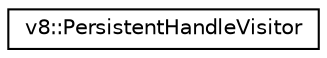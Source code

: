 digraph "Graphical Class Hierarchy"
{
  edge [fontname="Helvetica",fontsize="10",labelfontname="Helvetica",labelfontsize="10"];
  node [fontname="Helvetica",fontsize="10",shape=record];
  rankdir="LR";
  Node1 [label="v8::PersistentHandleVisitor",height=0.2,width=0.4,color="black", fillcolor="white", style="filled",URL="$classv8_1_1PersistentHandleVisitor.html"];
}
